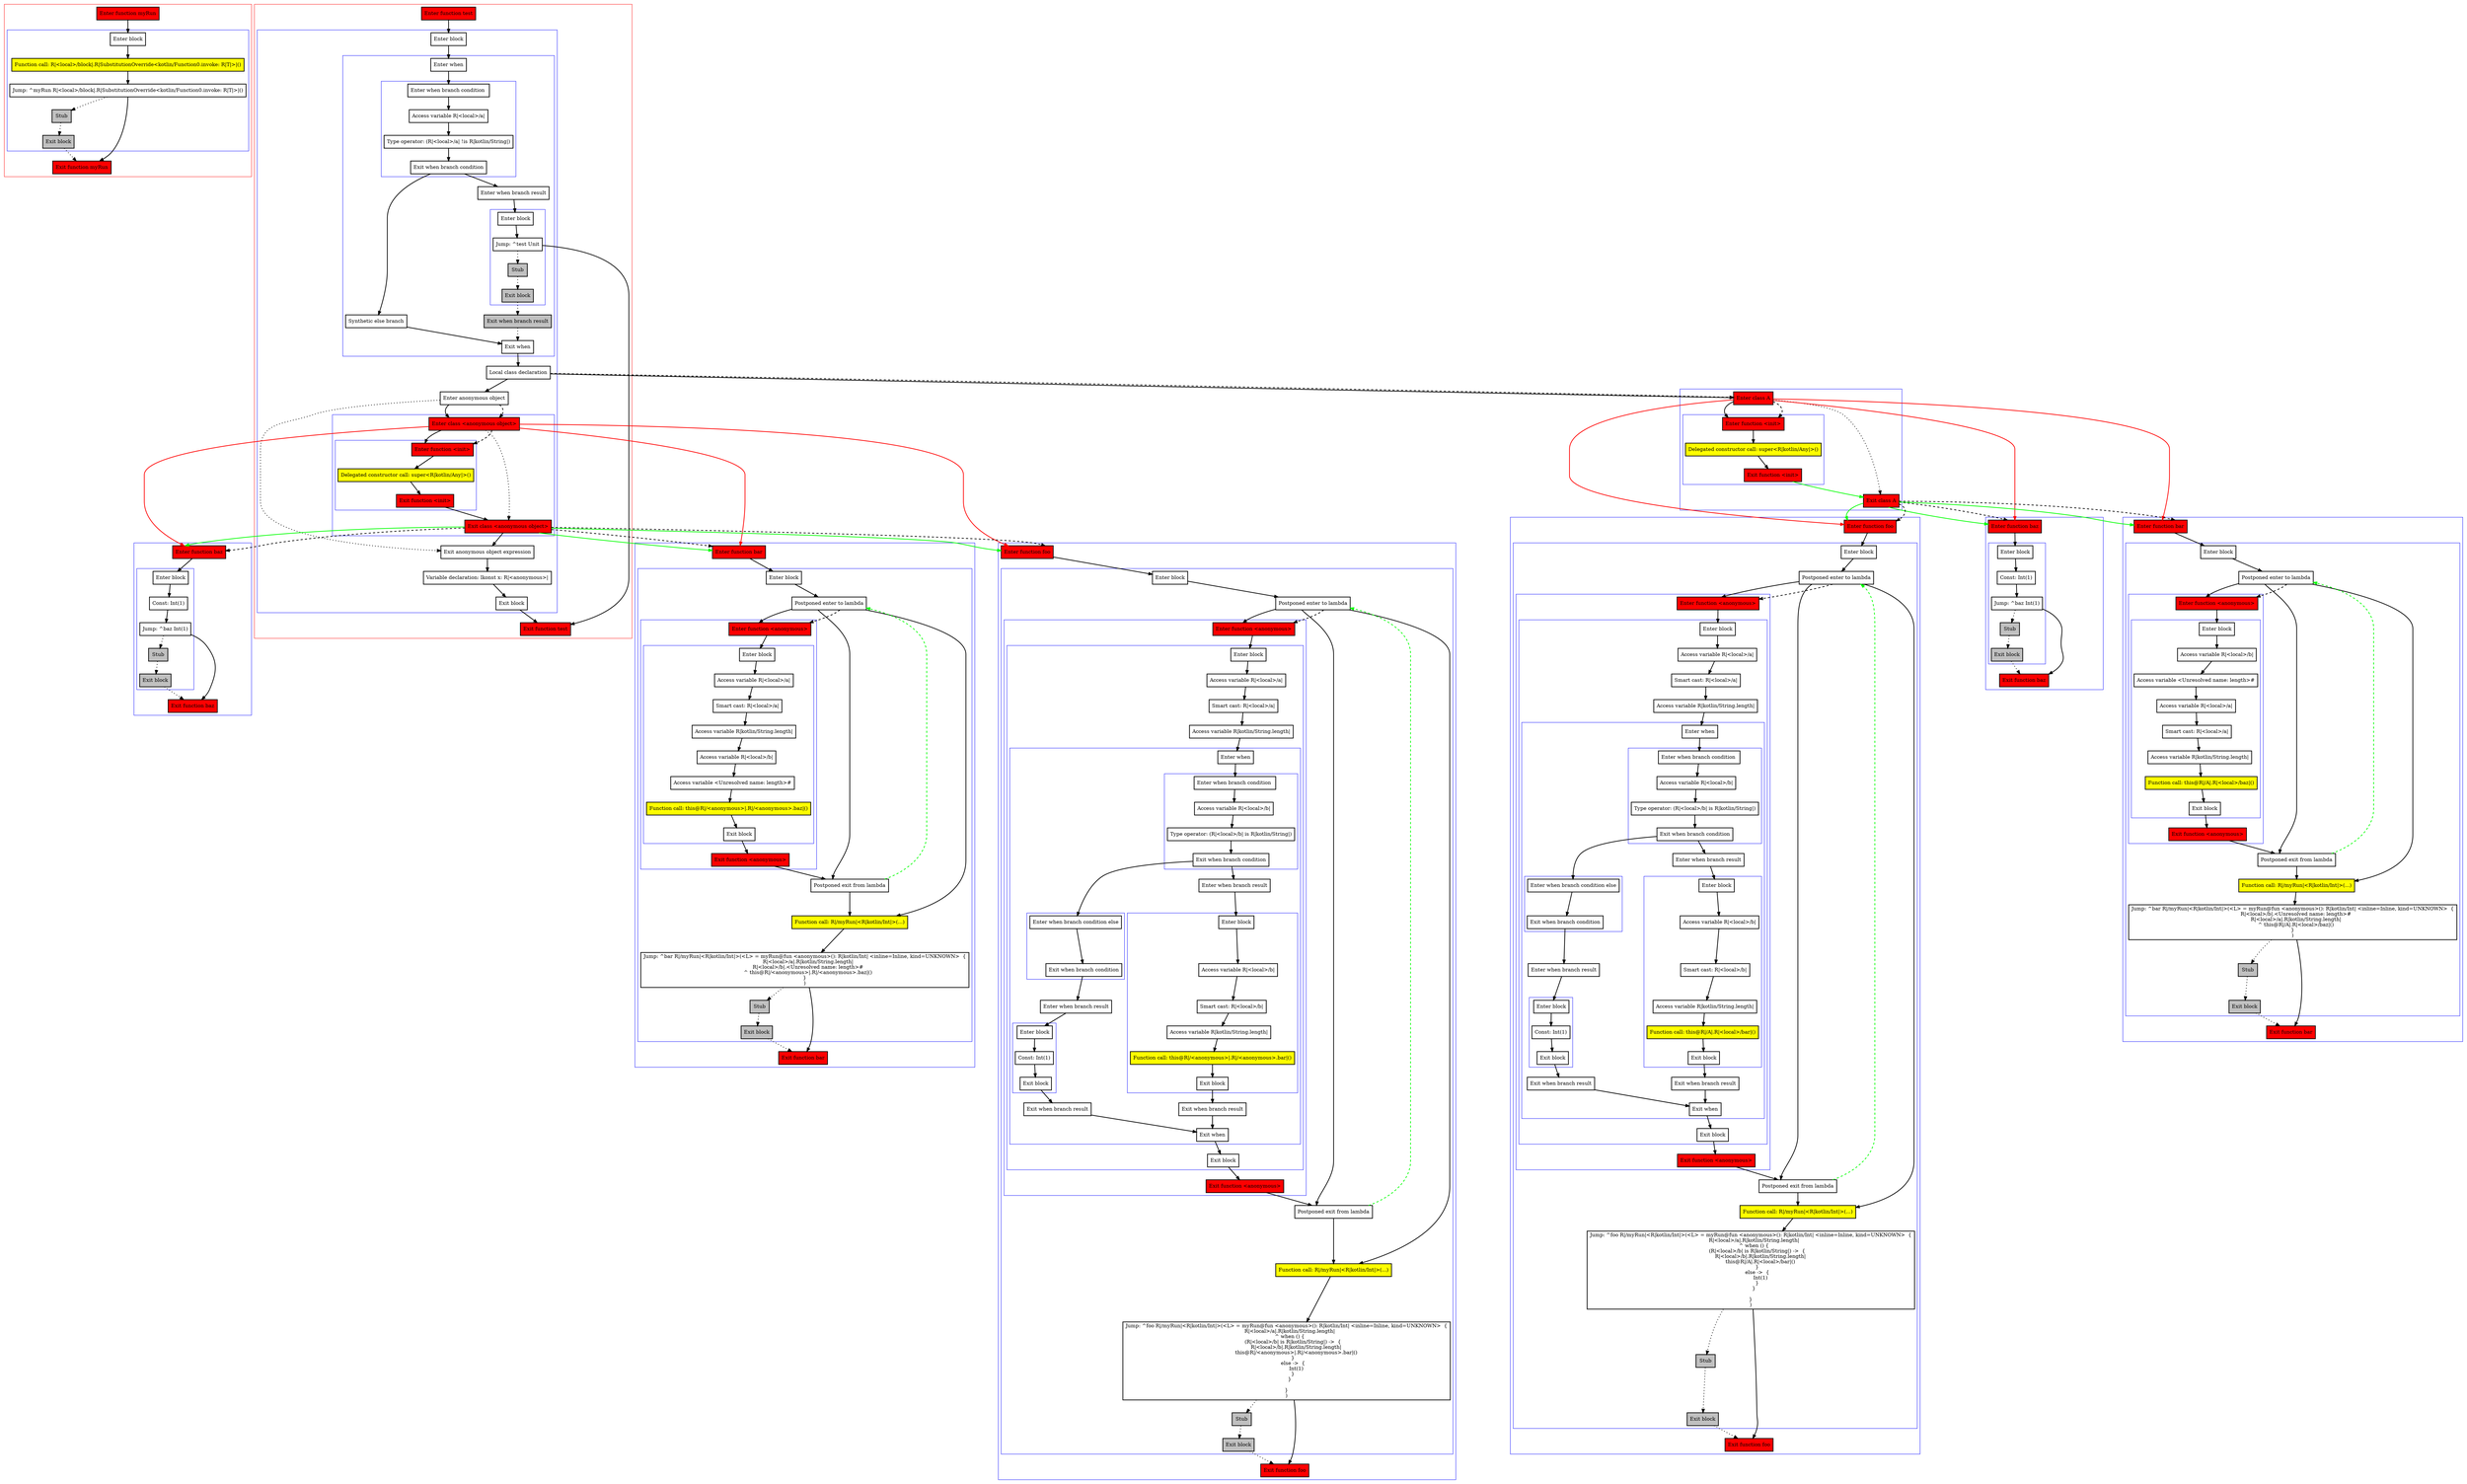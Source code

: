digraph localClassesWithImplicit_kt {
    graph [nodesep=3]
    node [shape=box penwidth=2]
    edge [penwidth=2]

    subgraph cluster_0 {
        color=red
        0 [label="Enter function myRun" style="filled" fillcolor=red];
        subgraph cluster_1 {
            color=blue
            1 [label="Enter block"];
            2 [label="Function call: R|<local>/block|.R|SubstitutionOverride<kotlin/Function0.invoke: R|T|>|()" style="filled" fillcolor=yellow];
            3 [label="Jump: ^myRun R|<local>/block|.R|SubstitutionOverride<kotlin/Function0.invoke: R|T|>|()"];
            4 [label="Stub" style="filled" fillcolor=gray];
            5 [label="Exit block" style="filled" fillcolor=gray];
        }
        6 [label="Exit function myRun" style="filled" fillcolor=red];
    }
    0 -> {1};
    1 -> {2};
    2 -> {3};
    3 -> {6};
    3 -> {4} [style=dotted];
    4 -> {5} [style=dotted];
    5 -> {6} [style=dotted];

    subgraph cluster_2 {
        color=red
        7 [label="Enter function test" style="filled" fillcolor=red];
        subgraph cluster_3 {
            color=blue
            8 [label="Enter block"];
            subgraph cluster_4 {
                color=blue
                9 [label="Enter when"];
                subgraph cluster_5 {
                    color=blue
                    10 [label="Enter when branch condition "];
                    11 [label="Access variable R|<local>/a|"];
                    12 [label="Type operator: (R|<local>/a| !is R|kotlin/String|)"];
                    13 [label="Exit when branch condition"];
                }
                14 [label="Synthetic else branch"];
                15 [label="Enter when branch result"];
                subgraph cluster_6 {
                    color=blue
                    16 [label="Enter block"];
                    17 [label="Jump: ^test Unit"];
                    18 [label="Stub" style="filled" fillcolor=gray];
                    19 [label="Exit block" style="filled" fillcolor=gray];
                }
                20 [label="Exit when branch result" style="filled" fillcolor=gray];
                21 [label="Exit when"];
            }
            22 [label="Local class declaration"];
            23 [label="Enter anonymous object"];
            subgraph cluster_7 {
                color=blue
                24 [label="Enter class <anonymous object>" style="filled" fillcolor=red];
                subgraph cluster_8 {
                    color=blue
                    25 [label="Enter function <init>" style="filled" fillcolor=red];
                    26 [label="Delegated constructor call: super<R|kotlin/Any|>()" style="filled" fillcolor=yellow];
                    27 [label="Exit function <init>" style="filled" fillcolor=red];
                }
                28 [label="Exit class <anonymous object>" style="filled" fillcolor=red];
            }
            29 [label="Exit anonymous object expression"];
            30 [label="Variable declaration: lkonst x: R|<anonymous>|"];
            31 [label="Exit block"];
        }
        32 [label="Exit function test" style="filled" fillcolor=red];
    }
    subgraph cluster_9 {
        color=blue
        33 [label="Enter function baz" style="filled" fillcolor=red];
        subgraph cluster_10 {
            color=blue
            34 [label="Enter block"];
            35 [label="Const: Int(1)"];
            36 [label="Jump: ^baz Int(1)"];
            37 [label="Stub" style="filled" fillcolor=gray];
            38 [label="Exit block" style="filled" fillcolor=gray];
        }
        39 [label="Exit function baz" style="filled" fillcolor=red];
    }
    subgraph cluster_11 {
        color=blue
        40 [label="Enter function bar" style="filled" fillcolor=red];
        subgraph cluster_12 {
            color=blue
            41 [label="Enter block"];
            42 [label="Postponed enter to lambda"];
            subgraph cluster_13 {
                color=blue
                43 [label="Enter function <anonymous>" style="filled" fillcolor=red];
                subgraph cluster_14 {
                    color=blue
                    44 [label="Enter block"];
                    45 [label="Access variable R|<local>/a|"];
                    46 [label="Smart cast: R|<local>/a|"];
                    47 [label="Access variable R|kotlin/String.length|"];
                    48 [label="Access variable R|<local>/b|"];
                    49 [label="Access variable <Unresolved name: length>#"];
                    50 [label="Function call: this@R|/<anonymous>|.R|/<anonymous>.baz|()" style="filled" fillcolor=yellow];
                    51 [label="Exit block"];
                }
                52 [label="Exit function <anonymous>" style="filled" fillcolor=red];
            }
            53 [label="Postponed exit from lambda"];
            54 [label="Function call: R|/myRun|<R|kotlin/Int|>(...)" style="filled" fillcolor=yellow];
            55 [label="Jump: ^bar R|/myRun|<R|kotlin/Int|>(<L> = myRun@fun <anonymous>(): R|kotlin/Int| <inline=Inline, kind=UNKNOWN>  {
    R|<local>/a|.R|kotlin/String.length|
    R|<local>/b|.<Unresolved name: length>#
    ^ this@R|/<anonymous>|.R|/<anonymous>.baz|()
}
)"];
            56 [label="Stub" style="filled" fillcolor=gray];
            57 [label="Exit block" style="filled" fillcolor=gray];
        }
        58 [label="Exit function bar" style="filled" fillcolor=red];
    }
    subgraph cluster_15 {
        color=blue
        59 [label="Enter function foo" style="filled" fillcolor=red];
        subgraph cluster_16 {
            color=blue
            60 [label="Enter block"];
            61 [label="Postponed enter to lambda"];
            subgraph cluster_17 {
                color=blue
                62 [label="Enter function <anonymous>" style="filled" fillcolor=red];
                subgraph cluster_18 {
                    color=blue
                    63 [label="Enter block"];
                    64 [label="Access variable R|<local>/a|"];
                    65 [label="Smart cast: R|<local>/a|"];
                    66 [label="Access variable R|kotlin/String.length|"];
                    subgraph cluster_19 {
                        color=blue
                        67 [label="Enter when"];
                        subgraph cluster_20 {
                            color=blue
                            68 [label="Enter when branch condition "];
                            69 [label="Access variable R|<local>/b|"];
                            70 [label="Type operator: (R|<local>/b| is R|kotlin/String|)"];
                            71 [label="Exit when branch condition"];
                        }
                        subgraph cluster_21 {
                            color=blue
                            72 [label="Enter when branch condition else"];
                            73 [label="Exit when branch condition"];
                        }
                        74 [label="Enter when branch result"];
                        subgraph cluster_22 {
                            color=blue
                            75 [label="Enter block"];
                            76 [label="Const: Int(1)"];
                            77 [label="Exit block"];
                        }
                        78 [label="Exit when branch result"];
                        79 [label="Enter when branch result"];
                        subgraph cluster_23 {
                            color=blue
                            80 [label="Enter block"];
                            81 [label="Access variable R|<local>/b|"];
                            82 [label="Smart cast: R|<local>/b|"];
                            83 [label="Access variable R|kotlin/String.length|"];
                            84 [label="Function call: this@R|/<anonymous>|.R|/<anonymous>.bar|()" style="filled" fillcolor=yellow];
                            85 [label="Exit block"];
                        }
                        86 [label="Exit when branch result"];
                        87 [label="Exit when"];
                    }
                    88 [label="Exit block"];
                }
                89 [label="Exit function <anonymous>" style="filled" fillcolor=red];
            }
            90 [label="Postponed exit from lambda"];
            91 [label="Function call: R|/myRun|<R|kotlin/Int|>(...)" style="filled" fillcolor=yellow];
            92 [label="Jump: ^foo R|/myRun|<R|kotlin/Int|>(<L> = myRun@fun <anonymous>(): R|kotlin/Int| <inline=Inline, kind=UNKNOWN>  {
    R|<local>/a|.R|kotlin/String.length|
    ^ when () {
        (R|<local>/b| is R|kotlin/String|) ->  {
            R|<local>/b|.R|kotlin/String.length|
            this@R|/<anonymous>|.R|/<anonymous>.bar|()
        }
        else ->  {
            Int(1)
        }
    }

}
)"];
            93 [label="Stub" style="filled" fillcolor=gray];
            94 [label="Exit block" style="filled" fillcolor=gray];
        }
        95 [label="Exit function foo" style="filled" fillcolor=red];
    }
    subgraph cluster_24 {
        color=blue
        96 [label="Enter class A" style="filled" fillcolor=red];
        subgraph cluster_25 {
            color=blue
            97 [label="Enter function <init>" style="filled" fillcolor=red];
            98 [label="Delegated constructor call: super<R|kotlin/Any|>()" style="filled" fillcolor=yellow];
            99 [label="Exit function <init>" style="filled" fillcolor=red];
        }
        100 [label="Exit class A" style="filled" fillcolor=red];
    }
    subgraph cluster_26 {
        color=blue
        101 [label="Enter function baz" style="filled" fillcolor=red];
        subgraph cluster_27 {
            color=blue
            102 [label="Enter block"];
            103 [label="Const: Int(1)"];
            104 [label="Jump: ^baz Int(1)"];
            105 [label="Stub" style="filled" fillcolor=gray];
            106 [label="Exit block" style="filled" fillcolor=gray];
        }
        107 [label="Exit function baz" style="filled" fillcolor=red];
    }
    subgraph cluster_28 {
        color=blue
        108 [label="Enter function bar" style="filled" fillcolor=red];
        subgraph cluster_29 {
            color=blue
            109 [label="Enter block"];
            110 [label="Postponed enter to lambda"];
            subgraph cluster_30 {
                color=blue
                111 [label="Enter function <anonymous>" style="filled" fillcolor=red];
                subgraph cluster_31 {
                    color=blue
                    112 [label="Enter block"];
                    113 [label="Access variable R|<local>/b|"];
                    114 [label="Access variable <Unresolved name: length>#"];
                    115 [label="Access variable R|<local>/a|"];
                    116 [label="Smart cast: R|<local>/a|"];
                    117 [label="Access variable R|kotlin/String.length|"];
                    118 [label="Function call: this@R|/A|.R|<local>/baz|()" style="filled" fillcolor=yellow];
                    119 [label="Exit block"];
                }
                120 [label="Exit function <anonymous>" style="filled" fillcolor=red];
            }
            121 [label="Postponed exit from lambda"];
            122 [label="Function call: R|/myRun|<R|kotlin/Int|>(...)" style="filled" fillcolor=yellow];
            123 [label="Jump: ^bar R|/myRun|<R|kotlin/Int|>(<L> = myRun@fun <anonymous>(): R|kotlin/Int| <inline=Inline, kind=UNKNOWN>  {
    R|<local>/b|.<Unresolved name: length>#
    R|<local>/a|.R|kotlin/String.length|
    ^ this@R|/A|.R|<local>/baz|()
}
)"];
            124 [label="Stub" style="filled" fillcolor=gray];
            125 [label="Exit block" style="filled" fillcolor=gray];
        }
        126 [label="Exit function bar" style="filled" fillcolor=red];
    }
    subgraph cluster_32 {
        color=blue
        127 [label="Enter function foo" style="filled" fillcolor=red];
        subgraph cluster_33 {
            color=blue
            128 [label="Enter block"];
            129 [label="Postponed enter to lambda"];
            subgraph cluster_34 {
                color=blue
                130 [label="Enter function <anonymous>" style="filled" fillcolor=red];
                subgraph cluster_35 {
                    color=blue
                    131 [label="Enter block"];
                    132 [label="Access variable R|<local>/a|"];
                    133 [label="Smart cast: R|<local>/a|"];
                    134 [label="Access variable R|kotlin/String.length|"];
                    subgraph cluster_36 {
                        color=blue
                        135 [label="Enter when"];
                        subgraph cluster_37 {
                            color=blue
                            136 [label="Enter when branch condition "];
                            137 [label="Access variable R|<local>/b|"];
                            138 [label="Type operator: (R|<local>/b| is R|kotlin/String|)"];
                            139 [label="Exit when branch condition"];
                        }
                        subgraph cluster_38 {
                            color=blue
                            140 [label="Enter when branch condition else"];
                            141 [label="Exit when branch condition"];
                        }
                        142 [label="Enter when branch result"];
                        subgraph cluster_39 {
                            color=blue
                            143 [label="Enter block"];
                            144 [label="Const: Int(1)"];
                            145 [label="Exit block"];
                        }
                        146 [label="Exit when branch result"];
                        147 [label="Enter when branch result"];
                        subgraph cluster_40 {
                            color=blue
                            148 [label="Enter block"];
                            149 [label="Access variable R|<local>/b|"];
                            150 [label="Smart cast: R|<local>/b|"];
                            151 [label="Access variable R|kotlin/String.length|"];
                            152 [label="Function call: this@R|/A|.R|<local>/bar|()" style="filled" fillcolor=yellow];
                            153 [label="Exit block"];
                        }
                        154 [label="Exit when branch result"];
                        155 [label="Exit when"];
                    }
                    156 [label="Exit block"];
                }
                157 [label="Exit function <anonymous>" style="filled" fillcolor=red];
            }
            158 [label="Postponed exit from lambda"];
            159 [label="Function call: R|/myRun|<R|kotlin/Int|>(...)" style="filled" fillcolor=yellow];
            160 [label="Jump: ^foo R|/myRun|<R|kotlin/Int|>(<L> = myRun@fun <anonymous>(): R|kotlin/Int| <inline=Inline, kind=UNKNOWN>  {
    R|<local>/a|.R|kotlin/String.length|
    ^ when () {
        (R|<local>/b| is R|kotlin/String|) ->  {
            R|<local>/b|.R|kotlin/String.length|
            this@R|/A|.R|<local>/bar|()
        }
        else ->  {
            Int(1)
        }
    }

}
)"];
            161 [label="Stub" style="filled" fillcolor=gray];
            162 [label="Exit block" style="filled" fillcolor=gray];
        }
        163 [label="Exit function foo" style="filled" fillcolor=red];
    }
    7 -> {8};
    8 -> {9};
    9 -> {10};
    10 -> {11};
    11 -> {12};
    12 -> {13};
    13 -> {14 15};
    14 -> {21};
    15 -> {16};
    16 -> {17};
    17 -> {32};
    17 -> {18} [style=dotted];
    18 -> {19} [style=dotted];
    19 -> {20} [style=dotted];
    20 -> {21} [style=dotted];
    21 -> {22};
    22 -> {23 96};
    22 -> {96} [style=dashed];
    23 -> {24};
    23 -> {29} [style=dotted];
    23 -> {24} [style=dashed];
    24 -> {25};
    24 -> {33 40 59} [color=red];
    24 -> {28} [style=dotted];
    24 -> {25} [style=dashed];
    25 -> {26};
    26 -> {27};
    27 -> {28};
    28 -> {29};
    28 -> {33 40 59} [color=green];
    28 -> {33 40 59} [style=dashed];
    29 -> {30};
    30 -> {31};
    31 -> {32};
    33 -> {34};
    34 -> {35};
    35 -> {36};
    36 -> {39};
    36 -> {37} [style=dotted];
    37 -> {38} [style=dotted];
    38 -> {39} [style=dotted];
    40 -> {41};
    41 -> {42};
    42 -> {43 53 54};
    42 -> {43} [style=dashed];
    43 -> {44};
    44 -> {45};
    45 -> {46};
    46 -> {47};
    47 -> {48};
    48 -> {49};
    49 -> {50};
    50 -> {51};
    51 -> {52};
    52 -> {53};
    53 -> {54};
    53 -> {42} [color=green style=dashed];
    54 -> {55};
    55 -> {58};
    55 -> {56} [style=dotted];
    56 -> {57} [style=dotted];
    57 -> {58} [style=dotted];
    59 -> {60};
    60 -> {61};
    61 -> {62 90 91};
    61 -> {62} [style=dashed];
    62 -> {63};
    63 -> {64};
    64 -> {65};
    65 -> {66};
    66 -> {67};
    67 -> {68};
    68 -> {69};
    69 -> {70};
    70 -> {71};
    71 -> {72 79};
    72 -> {73};
    73 -> {74};
    74 -> {75};
    75 -> {76};
    76 -> {77};
    77 -> {78};
    78 -> {87};
    79 -> {80};
    80 -> {81};
    81 -> {82};
    82 -> {83};
    83 -> {84};
    84 -> {85};
    85 -> {86};
    86 -> {87};
    87 -> {88};
    88 -> {89};
    89 -> {90};
    90 -> {91};
    90 -> {61} [color=green style=dashed];
    91 -> {92};
    92 -> {95};
    92 -> {93} [style=dotted];
    93 -> {94} [style=dotted];
    94 -> {95} [style=dotted];
    96 -> {97};
    96 -> {101 108 127} [color=red];
    96 -> {100} [style=dotted];
    96 -> {97} [style=dashed];
    97 -> {98};
    98 -> {99};
    99 -> {100} [color=green];
    100 -> {101 108 127} [color=green];
    100 -> {101 108 127} [style=dashed];
    101 -> {102};
    102 -> {103};
    103 -> {104};
    104 -> {107};
    104 -> {105} [style=dotted];
    105 -> {106} [style=dotted];
    106 -> {107} [style=dotted];
    108 -> {109};
    109 -> {110};
    110 -> {111 121 122};
    110 -> {111} [style=dashed];
    111 -> {112};
    112 -> {113};
    113 -> {114};
    114 -> {115};
    115 -> {116};
    116 -> {117};
    117 -> {118};
    118 -> {119};
    119 -> {120};
    120 -> {121};
    121 -> {122};
    121 -> {110} [color=green style=dashed];
    122 -> {123};
    123 -> {126};
    123 -> {124} [style=dotted];
    124 -> {125} [style=dotted];
    125 -> {126} [style=dotted];
    127 -> {128};
    128 -> {129};
    129 -> {130 158 159};
    129 -> {130} [style=dashed];
    130 -> {131};
    131 -> {132};
    132 -> {133};
    133 -> {134};
    134 -> {135};
    135 -> {136};
    136 -> {137};
    137 -> {138};
    138 -> {139};
    139 -> {140 147};
    140 -> {141};
    141 -> {142};
    142 -> {143};
    143 -> {144};
    144 -> {145};
    145 -> {146};
    146 -> {155};
    147 -> {148};
    148 -> {149};
    149 -> {150};
    150 -> {151};
    151 -> {152};
    152 -> {153};
    153 -> {154};
    154 -> {155};
    155 -> {156};
    156 -> {157};
    157 -> {158};
    158 -> {159};
    158 -> {129} [color=green style=dashed];
    159 -> {160};
    160 -> {163};
    160 -> {161} [style=dotted];
    161 -> {162} [style=dotted];
    162 -> {163} [style=dotted];

}
